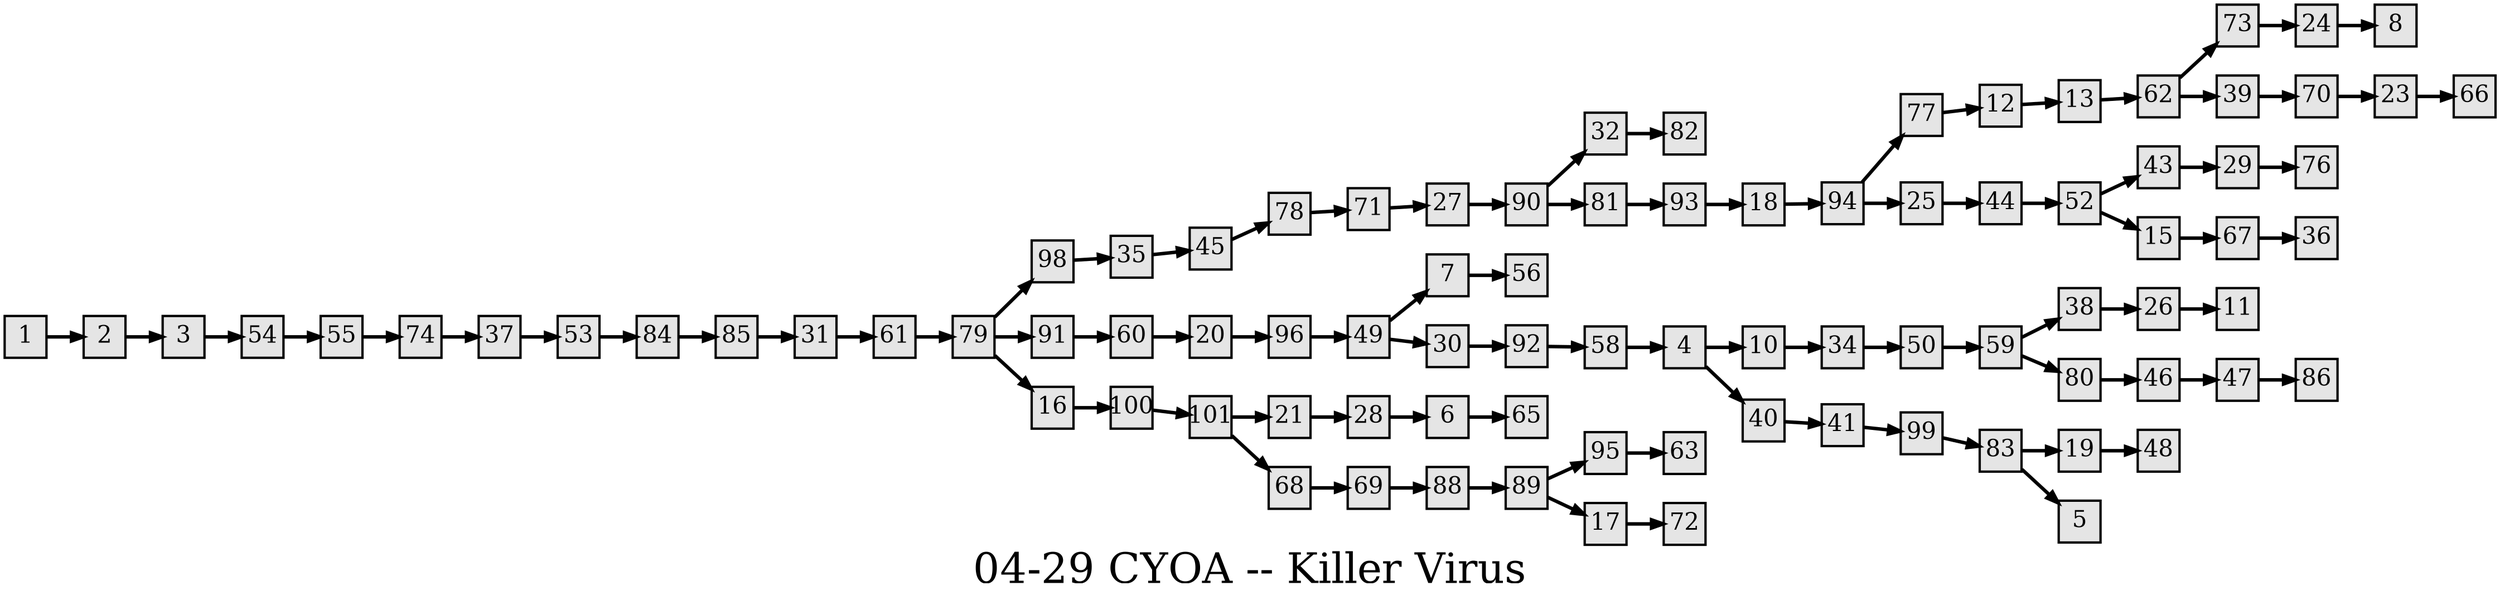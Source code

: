 digraph g{
  graph [ label="04-29 CYOA -- Killer Virus" rankdir=LR, ordering=out, fontsize=36, nodesep="0.35", ranksep="0.45"];
  node  [shape=rect, penwidth=2, fontsize=20, style=filled, fillcolor=grey90, margin="0,0", labelfloat=true, regular=true, fixedsize=true];
  edge  [labelfloat=true, penwidth=3, fontsize=12];

  1 -> 2;
  2 -> 3;
  3 -> 54;
  4 -> 10;
  4 -> 40;
  6 -> 65;
  7 -> 56;
  10 -> 34;
  12 -> 13;
  13 -> 62;
  15 -> 67;
  16 -> 100;
  17 -> 72;
  18 -> 94;
  19 -> 48;
  20 -> 96;
  21 -> 28;
  23 -> 66;
  24 -> 8;
  25 -> 44;
  26 -> 11;
  27 -> 90;
  28 -> 6;
  29 -> 76;
  30 -> 92;
  31 -> 61;
  32 -> 82;
  34 -> 50;
  35 -> 45;
  37 -> 53;
  38 -> 26;
  39 -> 70;
  40 -> 41;
  41 -> 99;
  43 -> 29;
  44 -> 52;
  45 -> 78;
  46 -> 47;
  47 -> 86;
  49 -> 7;
  49 -> 30;
  50 -> 59;
  52 -> 43;
  52 -> 15;
  53 -> 84;
  54 -> 55;
  55 -> 74;
  58 -> 4;
  59 -> 38;
  59 -> 80;
  60 -> 20;
  61 -> 79;
  62 -> 73;
  62 -> 39;
  67 -> 36;
  68 -> 69;
  69 -> 88;
  70 -> 23;
  71 -> 27;
  73 -> 24;
  74 -> 37;
  77 -> 12;
  78 -> 71;
  79 -> 98;
  79 -> 91;
  79 -> 16;
  80 -> 46;
  81 -> 93;
  83 -> 19;
  83 -> 5;
  84 -> 85;
  85 -> 31;
  88 -> 89;
  89 -> 95;
  89 -> 17;
  90 -> 32;
  90 -> 81;
  91 -> 60;
  92 -> 58;
  93 -> 18;
  94 -> 77;
  94 -> 25;
  95 -> 63;
  96 -> 49;
  98 -> 35;
  99 -> 83;
  100 -> 101;
  101 -> 21;
  101 -> 68;
}

